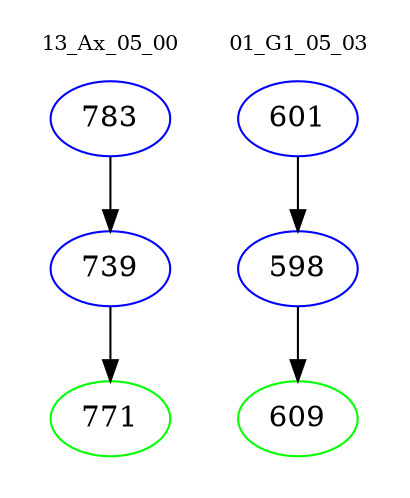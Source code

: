 digraph{
subgraph cluster_0 {
color = white
label = "13_Ax_05_00";
fontsize=10;
T0_783 [label="783", color="blue"]
T0_783 -> T0_739 [color="black"]
T0_739 [label="739", color="blue"]
T0_739 -> T0_771 [color="black"]
T0_771 [label="771", color="green"]
}
subgraph cluster_1 {
color = white
label = "01_G1_05_03";
fontsize=10;
T1_601 [label="601", color="blue"]
T1_601 -> T1_598 [color="black"]
T1_598 [label="598", color="blue"]
T1_598 -> T1_609 [color="black"]
T1_609 [label="609", color="green"]
}
}
